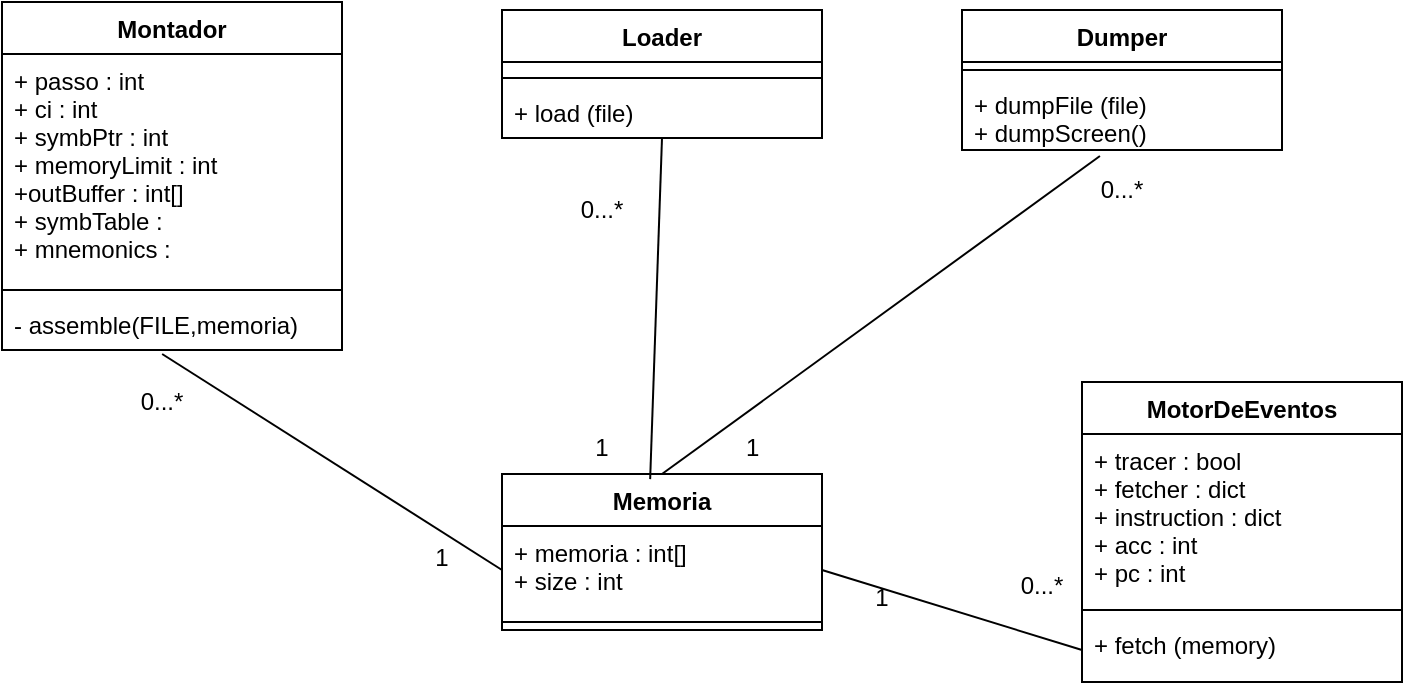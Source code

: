 <mxfile version="10.7.5" type="device"><diagram id="d7P3TPWIIlBxo94hQRWX" name="Page-1"><mxGraphModel dx="1607" dy="780" grid="1" gridSize="10" guides="1" tooltips="1" connect="1" arrows="1" fold="1" page="1" pageScale="1" pageWidth="850" pageHeight="1100" math="0" shadow="0"><root><mxCell id="0"/><mxCell id="1" parent="0"/><mxCell id="TRRh9-KbpQ0THy_GHtcE-1" value="Montador" style="swimlane;fontStyle=1;align=center;verticalAlign=top;childLayout=stackLayout;horizontal=1;startSize=26;horizontalStack=0;resizeParent=1;resizeParentMax=0;resizeLast=0;collapsible=1;marginBottom=0;" parent="1" vertex="1"><mxGeometry x="40" y="70" width="170" height="174" as="geometry"/></mxCell><mxCell id="TRRh9-KbpQ0THy_GHtcE-2" value="+ passo : int&#10;+ ci : int&#10;+ symbPtr : int&#10;+ memoryLimit : int&#10;+outBuffer : int[]&#10;+ symbTable :&#10;+ mnemonics :&#10;&#10;" style="text;strokeColor=none;fillColor=none;align=left;verticalAlign=top;spacingLeft=4;spacingRight=4;overflow=hidden;rotatable=0;points=[[0,0.5],[1,0.5]];portConstraint=eastwest;" parent="TRRh9-KbpQ0THy_GHtcE-1" vertex="1"><mxGeometry y="26" width="170" height="114" as="geometry"/></mxCell><mxCell id="TRRh9-KbpQ0THy_GHtcE-3" value="" style="line;strokeWidth=1;fillColor=none;align=left;verticalAlign=middle;spacingTop=-1;spacingLeft=3;spacingRight=3;rotatable=0;labelPosition=right;points=[];portConstraint=eastwest;" parent="TRRh9-KbpQ0THy_GHtcE-1" vertex="1"><mxGeometry y="140" width="170" height="8" as="geometry"/></mxCell><mxCell id="TRRh9-KbpQ0THy_GHtcE-4" value="- assemble(FILE,memoria)" style="text;strokeColor=none;fillColor=none;align=left;verticalAlign=top;spacingLeft=4;spacingRight=4;overflow=hidden;rotatable=0;points=[[0,0.5],[1,0.5]];portConstraint=eastwest;" parent="TRRh9-KbpQ0THy_GHtcE-1" vertex="1"><mxGeometry y="148" width="170" height="26" as="geometry"/></mxCell><mxCell id="TRRh9-KbpQ0THy_GHtcE-5" value="Loader&#10;" style="swimlane;fontStyle=1;align=center;verticalAlign=top;childLayout=stackLayout;horizontal=1;startSize=26;horizontalStack=0;resizeParent=1;resizeParentMax=0;resizeLast=0;collapsible=1;marginBottom=0;" parent="1" vertex="1"><mxGeometry x="290" y="74" width="160" height="64" as="geometry"/></mxCell><mxCell id="TRRh9-KbpQ0THy_GHtcE-6" value="&#10;&#10;" style="text;strokeColor=none;fillColor=none;align=left;verticalAlign=top;spacingLeft=4;spacingRight=4;overflow=hidden;rotatable=0;points=[[0,0.5],[1,0.5]];portConstraint=eastwest;" parent="TRRh9-KbpQ0THy_GHtcE-5" vertex="1"><mxGeometry y="26" width="160" height="4" as="geometry"/></mxCell><mxCell id="TRRh9-KbpQ0THy_GHtcE-7" value="" style="line;strokeWidth=1;fillColor=none;align=left;verticalAlign=middle;spacingTop=-1;spacingLeft=3;spacingRight=3;rotatable=0;labelPosition=right;points=[];portConstraint=eastwest;" parent="TRRh9-KbpQ0THy_GHtcE-5" vertex="1"><mxGeometry y="30" width="160" height="8" as="geometry"/></mxCell><mxCell id="TRRh9-KbpQ0THy_GHtcE-8" value="+ load (file)" style="text;strokeColor=none;fillColor=none;align=left;verticalAlign=top;spacingLeft=4;spacingRight=4;overflow=hidden;rotatable=0;points=[[0,0.5],[1,0.5]];portConstraint=eastwest;" parent="TRRh9-KbpQ0THy_GHtcE-5" vertex="1"><mxGeometry y="38" width="160" height="26" as="geometry"/></mxCell><mxCell id="TRRh9-KbpQ0THy_GHtcE-9" value="Dumper" style="swimlane;fontStyle=1;align=center;verticalAlign=top;childLayout=stackLayout;horizontal=1;startSize=26;horizontalStack=0;resizeParent=1;resizeParentMax=0;resizeLast=0;collapsible=1;marginBottom=0;" parent="1" vertex="1"><mxGeometry x="520" y="74" width="160" height="70" as="geometry"/></mxCell><mxCell id="TRRh9-KbpQ0THy_GHtcE-11" value="" style="line;strokeWidth=1;fillColor=none;align=left;verticalAlign=middle;spacingTop=-1;spacingLeft=3;spacingRight=3;rotatable=0;labelPosition=right;points=[];portConstraint=eastwest;" parent="TRRh9-KbpQ0THy_GHtcE-9" vertex="1"><mxGeometry y="26" width="160" height="8" as="geometry"/></mxCell><mxCell id="TRRh9-KbpQ0THy_GHtcE-12" value="+ dumpFile (file)&#10;+ dumpScreen()&#10;" style="text;strokeColor=none;fillColor=none;align=left;verticalAlign=top;spacingLeft=4;spacingRight=4;overflow=hidden;rotatable=0;points=[[0,0.5],[1,0.5]];portConstraint=eastwest;" parent="TRRh9-KbpQ0THy_GHtcE-9" vertex="1"><mxGeometry y="34" width="160" height="36" as="geometry"/></mxCell><mxCell id="TRRh9-KbpQ0THy_GHtcE-13" value="MotorDeEventos&#10;&#10;" style="swimlane;fontStyle=1;align=center;verticalAlign=top;childLayout=stackLayout;horizontal=1;startSize=26;horizontalStack=0;resizeParent=1;resizeParentMax=0;resizeLast=0;collapsible=1;marginBottom=0;" parent="1" vertex="1"><mxGeometry x="580" y="260" width="160" height="150" as="geometry"/></mxCell><mxCell id="TRRh9-KbpQ0THy_GHtcE-14" value="+ tracer : bool&#10;+ fetcher : dict&#10;+ instruction : dict&#10;+ acc : int&#10;+ pc : int&#10;" style="text;strokeColor=none;fillColor=none;align=left;verticalAlign=top;spacingLeft=4;spacingRight=4;overflow=hidden;rotatable=0;points=[[0,0.5],[1,0.5]];portConstraint=eastwest;" parent="TRRh9-KbpQ0THy_GHtcE-13" vertex="1"><mxGeometry y="26" width="160" height="84" as="geometry"/></mxCell><mxCell id="TRRh9-KbpQ0THy_GHtcE-15" value="" style="line;strokeWidth=1;fillColor=none;align=left;verticalAlign=middle;spacingTop=-1;spacingLeft=3;spacingRight=3;rotatable=0;labelPosition=right;points=[];portConstraint=eastwest;" parent="TRRh9-KbpQ0THy_GHtcE-13" vertex="1"><mxGeometry y="110" width="160" height="8" as="geometry"/></mxCell><mxCell id="TRRh9-KbpQ0THy_GHtcE-16" value="+ fetch (memory)&#10;" style="text;strokeColor=none;fillColor=none;align=left;verticalAlign=top;spacingLeft=4;spacingRight=4;overflow=hidden;rotatable=0;points=[[0,0.5],[1,0.5]];portConstraint=eastwest;" parent="TRRh9-KbpQ0THy_GHtcE-13" vertex="1"><mxGeometry y="118" width="160" height="32" as="geometry"/></mxCell><mxCell id="TRRh9-KbpQ0THy_GHtcE-17" value="Memoria" style="swimlane;fontStyle=1;align=center;verticalAlign=top;childLayout=stackLayout;horizontal=1;startSize=26;horizontalStack=0;resizeParent=1;resizeParentMax=0;resizeLast=0;collapsible=1;marginBottom=0;" parent="1" vertex="1"><mxGeometry x="290" y="306" width="160" height="78" as="geometry"/></mxCell><mxCell id="TRRh9-KbpQ0THy_GHtcE-18" value="+ memoria : int[]&#10;+ size : int&#10;" style="text;strokeColor=none;fillColor=none;align=left;verticalAlign=top;spacingLeft=4;spacingRight=4;overflow=hidden;rotatable=0;points=[[0,0.5],[1,0.5]];portConstraint=eastwest;" parent="TRRh9-KbpQ0THy_GHtcE-17" vertex="1"><mxGeometry y="26" width="160" height="44" as="geometry"/></mxCell><mxCell id="TRRh9-KbpQ0THy_GHtcE-19" value="" style="line;strokeWidth=1;fillColor=none;align=left;verticalAlign=middle;spacingTop=-1;spacingLeft=3;spacingRight=3;rotatable=0;labelPosition=right;points=[];portConstraint=eastwest;" parent="TRRh9-KbpQ0THy_GHtcE-17" vertex="1"><mxGeometry y="70" width="160" height="8" as="geometry"/></mxCell><mxCell id="TRRh9-KbpQ0THy_GHtcE-22" value="" style="endArrow=none;html=1;exitX=0.463;exitY=0.033;exitDx=0;exitDy=0;exitPerimeter=0;entryX=0.5;entryY=1;entryDx=0;entryDy=0;entryPerimeter=0;" parent="1" source="TRRh9-KbpQ0THy_GHtcE-17" target="TRRh9-KbpQ0THy_GHtcE-8" edge="1"><mxGeometry width="50" height="50" relative="1" as="geometry"><mxPoint x="330" y="267" as="sourcePoint"/><mxPoint x="380" y="217" as="targetPoint"/></mxGeometry></mxCell><mxCell id="TRRh9-KbpQ0THy_GHtcE-23" value="1" style="text;html=1;strokeColor=none;fillColor=none;align=center;verticalAlign=middle;whiteSpace=wrap;rounded=0;" parent="1" vertex="1"><mxGeometry x="320" y="283" width="40" height="20" as="geometry"/></mxCell><mxCell id="TRRh9-KbpQ0THy_GHtcE-24" value="0...*" style="text;html=1;strokeColor=none;fillColor=none;align=center;verticalAlign=middle;whiteSpace=wrap;rounded=0;" parent="1" vertex="1"><mxGeometry x="320" y="164" width="40" height="20" as="geometry"/></mxCell><mxCell id="TRRh9-KbpQ0THy_GHtcE-26" value="" style="endArrow=none;html=1;exitX=0.5;exitY=0;exitDx=0;exitDy=0;entryX=0.431;entryY=1.083;entryDx=0;entryDy=0;entryPerimeter=0;" parent="1" source="TRRh9-KbpQ0THy_GHtcE-17" target="TRRh9-KbpQ0THy_GHtcE-12" edge="1"><mxGeometry width="50" height="50" relative="1" as="geometry"><mxPoint x="514" y="312" as="sourcePoint"/><mxPoint x="520" y="144" as="targetPoint"/></mxGeometry></mxCell><mxCell id="TRRh9-KbpQ0THy_GHtcE-27" value="1" style="text;html=1;resizable=0;points=[];autosize=1;align=left;verticalAlign=top;spacingTop=-4;" parent="1" vertex="1"><mxGeometry x="410" y="283" width="20" height="20" as="geometry"/></mxCell><mxCell id="TRRh9-KbpQ0THy_GHtcE-28" value="0...*&lt;br&gt;" style="text;html=1;strokeColor=none;fillColor=none;align=center;verticalAlign=middle;whiteSpace=wrap;rounded=0;" parent="1" vertex="1"><mxGeometry x="580" y="156" width="40" height="16" as="geometry"/></mxCell><mxCell id="TRRh9-KbpQ0THy_GHtcE-29" value="" style="endArrow=none;html=1;exitX=0;exitY=0.5;exitDx=0;exitDy=0;entryX=0.471;entryY=1.077;entryDx=0;entryDy=0;entryPerimeter=0;" parent="1" source="TRRh9-KbpQ0THy_GHtcE-18" target="TRRh9-KbpQ0THy_GHtcE-4" edge="1"><mxGeometry width="50" height="50" relative="1" as="geometry"><mxPoint x="160" y="377" as="sourcePoint"/><mxPoint x="166" y="209" as="targetPoint"/></mxGeometry></mxCell><mxCell id="TRRh9-KbpQ0THy_GHtcE-30" value="" style="endArrow=none;html=1;exitX=1;exitY=0.5;exitDx=0;exitDy=0;entryX=0;entryY=0.5;entryDx=0;entryDy=0;" parent="1" source="TRRh9-KbpQ0THy_GHtcE-18" target="TRRh9-KbpQ0THy_GHtcE-16" edge="1"><mxGeometry width="50" height="50" relative="1" as="geometry"><mxPoint x="490" y="394" as="sourcePoint"/><mxPoint x="496" y="226" as="targetPoint"/></mxGeometry></mxCell><mxCell id="TRRh9-KbpQ0THy_GHtcE-32" value="0...*&lt;br&gt;" style="text;html=1;strokeColor=none;fillColor=none;align=center;verticalAlign=middle;whiteSpace=wrap;rounded=0;" parent="1" vertex="1"><mxGeometry x="540" y="352" width="40" height="20" as="geometry"/></mxCell><mxCell id="TRRh9-KbpQ0THy_GHtcE-33" value="1" style="text;html=1;strokeColor=none;fillColor=none;align=center;verticalAlign=middle;whiteSpace=wrap;rounded=0;" parent="1" vertex="1"><mxGeometry x="460" y="358" width="40" height="20" as="geometry"/></mxCell><mxCell id="TRRh9-KbpQ0THy_GHtcE-34" value="1" style="text;html=1;strokeColor=none;fillColor=none;align=center;verticalAlign=middle;whiteSpace=wrap;rounded=0;" parent="1" vertex="1"><mxGeometry x="240" y="338" width="40" height="20" as="geometry"/></mxCell><mxCell id="TRRh9-KbpQ0THy_GHtcE-35" value="0...*" style="text;html=1;strokeColor=none;fillColor=none;align=center;verticalAlign=middle;whiteSpace=wrap;rounded=0;" parent="1" vertex="1"><mxGeometry x="100" y="260" width="40" height="20" as="geometry"/></mxCell></root></mxGraphModel></diagram></mxfile>